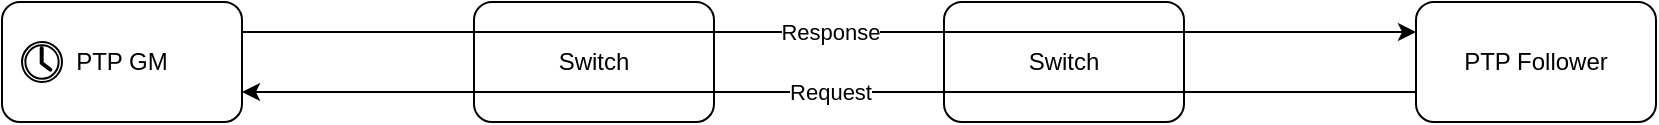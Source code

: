 <mxfile version="25.0.2">
  <diagram name="Page-1" id="UM9HZbfT2wf9a5GvkIQ4">
    <mxGraphModel dx="1306" dy="894" grid="1" gridSize="10" guides="1" tooltips="1" connect="1" arrows="1" fold="1" page="1" pageScale="1" pageWidth="827" pageHeight="1169" math="0" shadow="0">
      <root>
        <mxCell id="0" />
        <mxCell id="1" parent="0" />
        <mxCell id="01J1ZDzAzd5sZsaq71US-3" value="" style="group" parent="1" vertex="1" connectable="0">
          <mxGeometry width="120" height="60" as="geometry" />
        </mxCell>
        <mxCell id="01J1ZDzAzd5sZsaq71US-4" value="PTP GM" style="rounded=1;whiteSpace=wrap;html=1;" parent="01J1ZDzAzd5sZsaq71US-3" vertex="1">
          <mxGeometry width="120" height="60" as="geometry" />
        </mxCell>
        <mxCell id="01J1ZDzAzd5sZsaq71US-5" value="" style="sketch=0;pointerEvents=1;shadow=0;dashed=0;html=1;labelPosition=center;verticalLabelPosition=bottom;verticalAlign=top;outlineConnect=0;align=center;shape=mxgraph.office.concepts.clock;aspect=fixed;" parent="01J1ZDzAzd5sZsaq71US-3" vertex="1">
          <mxGeometry x="10" y="20" width="20" height="20" as="geometry" />
        </mxCell>
        <mxCell id="01J1ZDzAzd5sZsaq71US-8" value="Switch" style="rounded=1;whiteSpace=wrap;html=1;" parent="1" vertex="1">
          <mxGeometry x="236" width="120" height="60" as="geometry" />
        </mxCell>
        <mxCell id="01J1ZDzAzd5sZsaq71US-11" value="Switch" style="rounded=1;whiteSpace=wrap;html=1;" parent="1" vertex="1">
          <mxGeometry x="471" width="120" height="60" as="geometry" />
        </mxCell>
        <mxCell id="01J1ZDzAzd5sZsaq71US-13" value="PTP Follower" style="rounded=1;whiteSpace=wrap;html=1;" parent="1" vertex="1">
          <mxGeometry x="707" width="120" height="60" as="geometry" />
        </mxCell>
        <mxCell id="01J1ZDzAzd5sZsaq71US-17" value="Response" style="edgeStyle=orthogonalEdgeStyle;rounded=0;orthogonalLoop=1;jettySize=auto;html=1;exitX=1;exitY=0.25;exitDx=0;exitDy=0;entryX=0;entryY=0.25;entryDx=0;entryDy=0;" parent="1" source="01J1ZDzAzd5sZsaq71US-4" target="01J1ZDzAzd5sZsaq71US-13" edge="1">
          <mxGeometry relative="1" as="geometry" />
        </mxCell>
        <mxCell id="01J1ZDzAzd5sZsaq71US-18" value="Request" style="edgeStyle=orthogonalEdgeStyle;rounded=0;orthogonalLoop=1;jettySize=auto;html=1;exitX=0;exitY=0.75;exitDx=0;exitDy=0;entryX=1;entryY=0.75;entryDx=0;entryDy=0;" parent="1" source="01J1ZDzAzd5sZsaq71US-13" target="01J1ZDzAzd5sZsaq71US-4" edge="1">
          <mxGeometry relative="1" as="geometry" />
        </mxCell>
      </root>
    </mxGraphModel>
  </diagram>
</mxfile>
